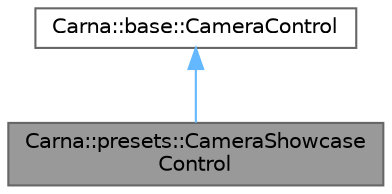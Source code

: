 digraph "Carna::presets::CameraShowcaseControl"
{
 // LATEX_PDF_SIZE
  bgcolor="transparent";
  edge [fontname=Helvetica,fontsize=10,labelfontname=Helvetica,labelfontsize=10];
  node [fontname=Helvetica,fontsize=10,shape=box,height=0.2,width=0.4];
  Node1 [id="Node000001",label="Carna::presets::CameraShowcase\lControl",height=0.2,width=0.4,color="gray40", fillcolor="grey60", style="filled", fontcolor="black",tooltip="Implements base::CameraControl, rotates the camera around its parent node. The camera movement is bou..."];
  Node2 -> Node1 [id="edge1_Node000001_Node000002",dir="back",color="steelblue1",style="solid",tooltip=" "];
  Node2 [id="Node000002",label="Carna::base::CameraControl",height=0.2,width=0.4,color="gray40", fillcolor="white", style="filled",URL="$classCarna_1_1base_1_1CameraControl.html",tooltip="Defines interface for intuitive Camera control."];
}
